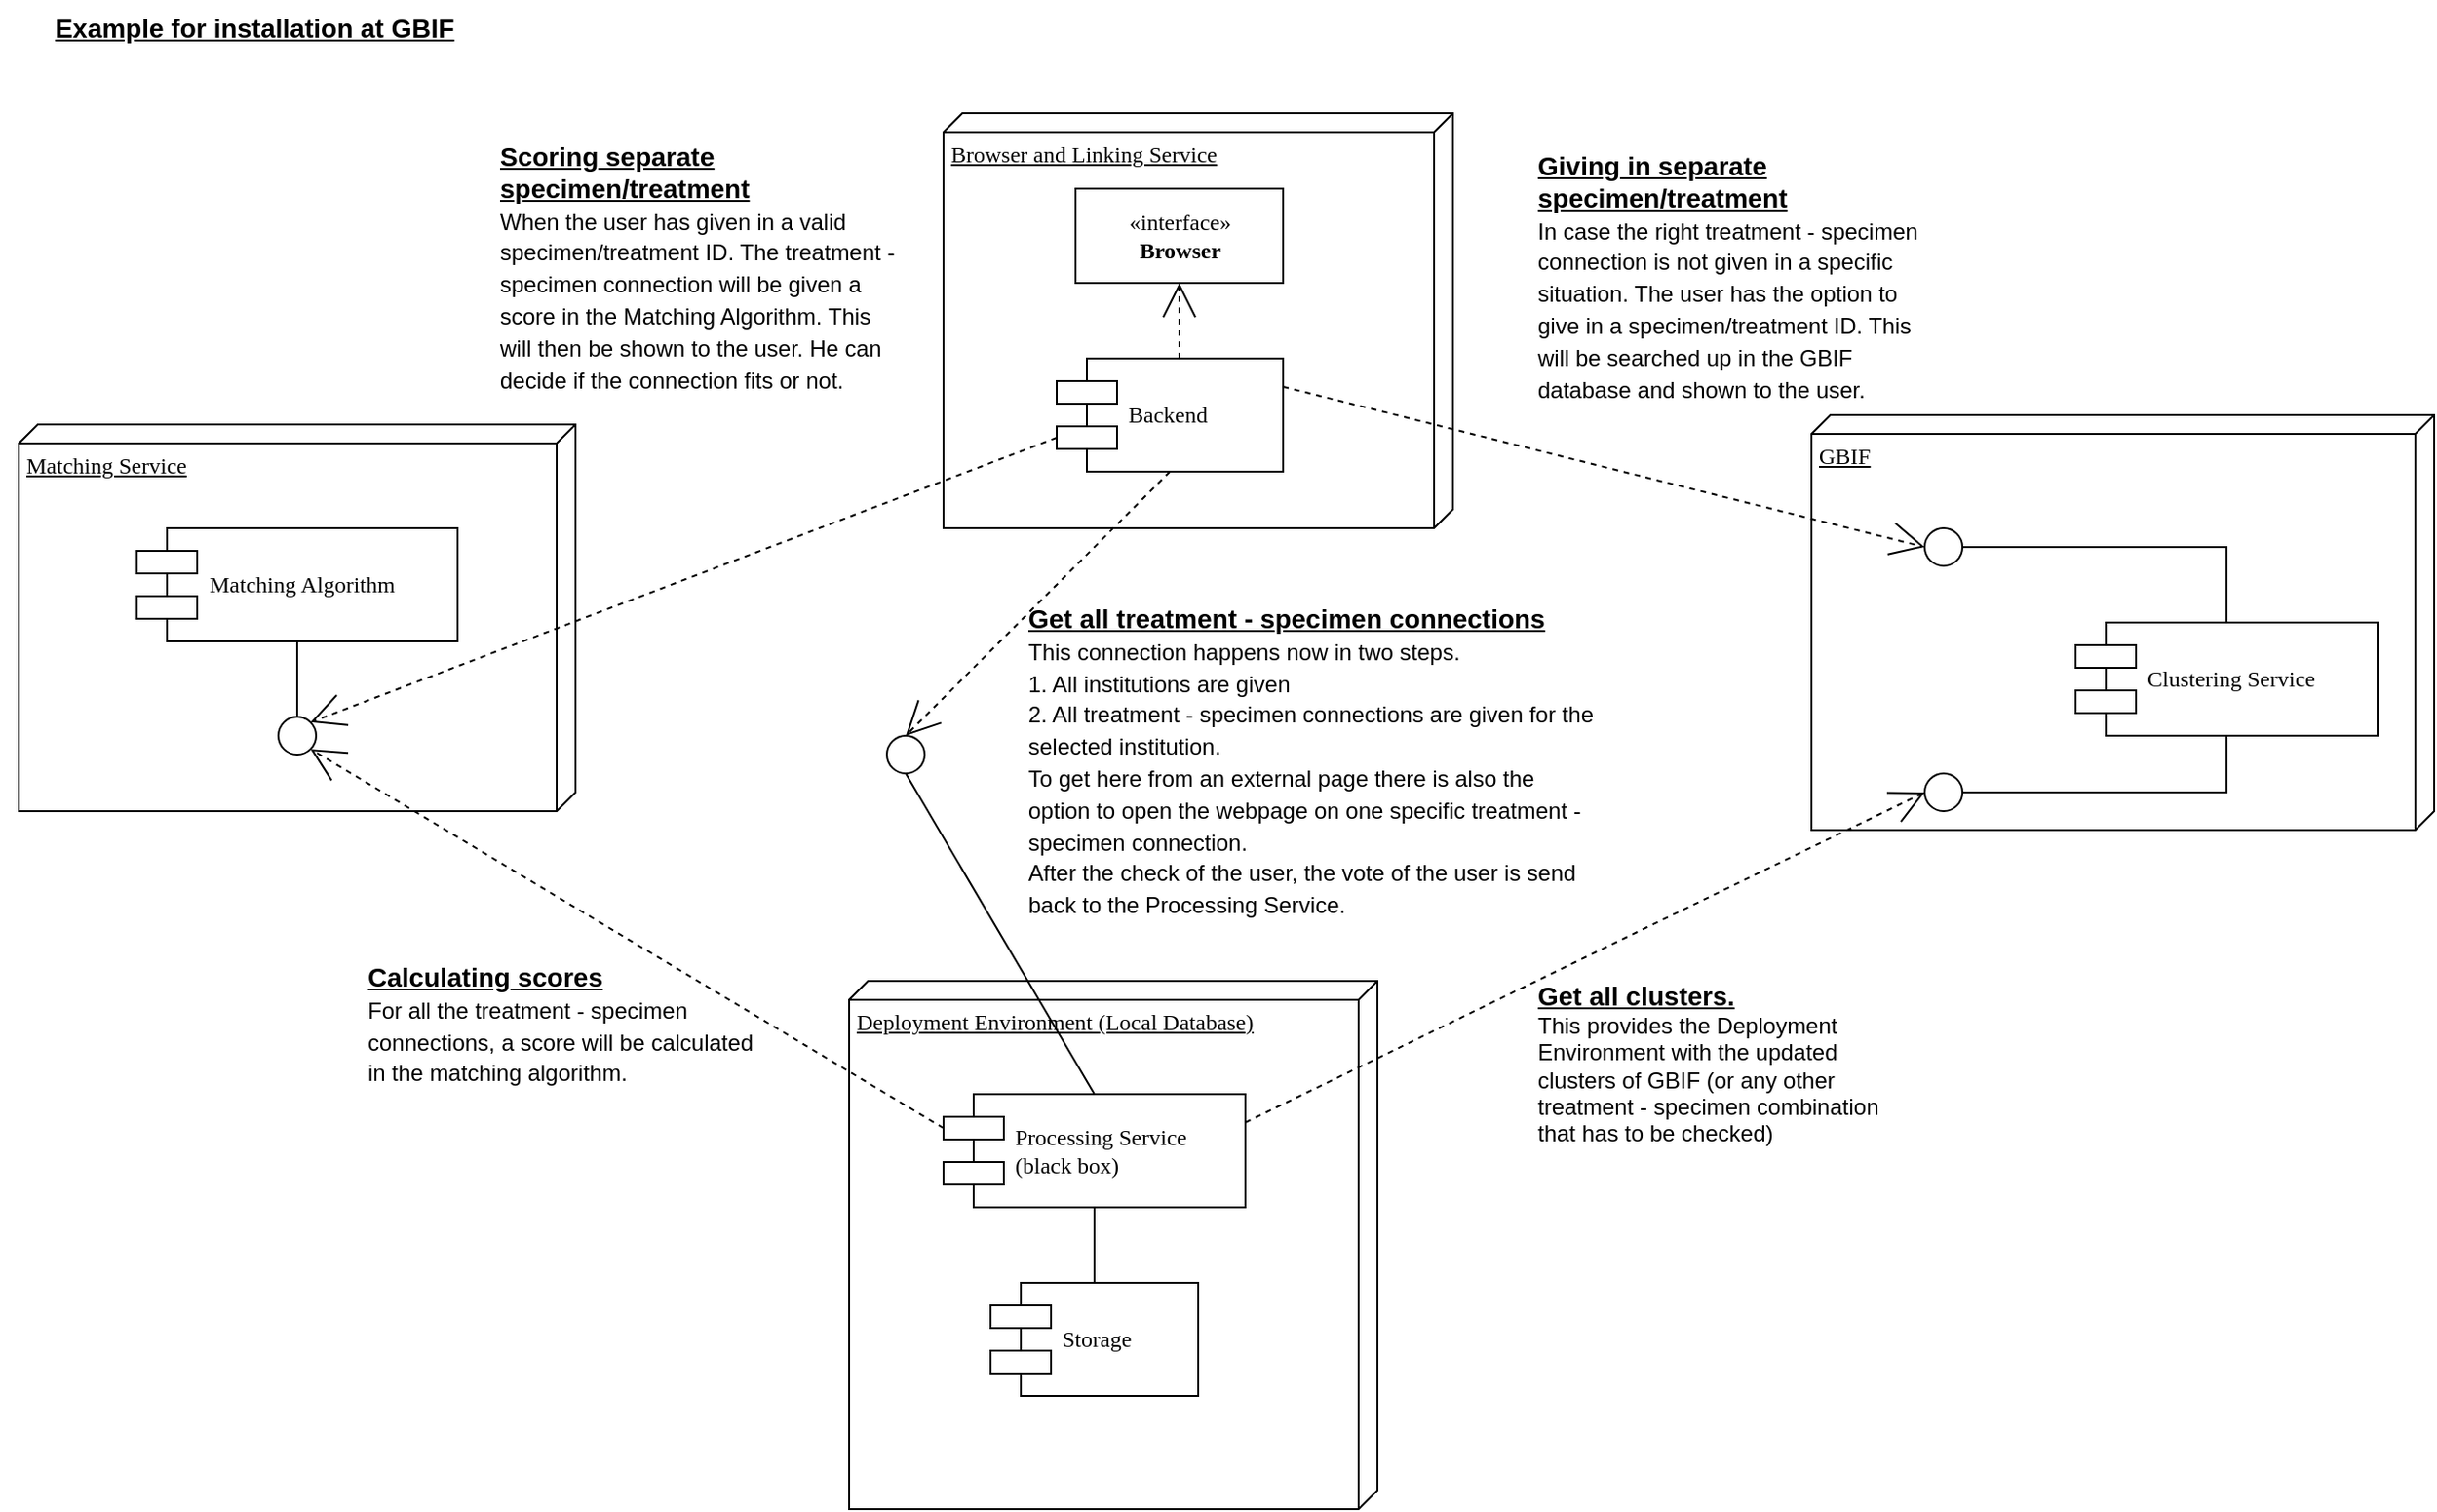 <mxfile version="17.1.4" type="github">
  <diagram name="Page-1" id="5f0bae14-7c28-e335-631c-24af17079c00">
    <mxGraphModel dx="2926" dy="1656" grid="1" gridSize="10" guides="1" tooltips="1" connect="1" arrows="1" fold="1" page="1" pageScale="1" pageWidth="1100" pageHeight="850" background="none" math="0" shadow="0">
      <root>
        <mxCell id="0" />
        <mxCell id="1" parent="0" />
        <mxCell id="2cUId1Mj0SEP48knJ0vh-4" value="Deployment Environment (Local Database)" style="verticalAlign=top;align=left;spacingTop=8;spacingLeft=2;spacingRight=12;shape=cube;size=10;direction=south;fontStyle=4;html=1;rounded=0;shadow=0;comic=0;labelBackgroundColor=none;strokeWidth=1;fontFamily=Verdana;fontSize=12" vertex="1" parent="1">
          <mxGeometry x="370" y="450" width="280" height="280" as="geometry" />
        </mxCell>
        <mxCell id="39150e848f15840c-1" value="&lt;div&gt;Browser and Linking Service&lt;/div&gt;&lt;div&gt;&lt;br&gt;&lt;/div&gt;" style="verticalAlign=top;align=left;spacingTop=8;spacingLeft=2;spacingRight=12;shape=cube;size=10;direction=south;fontStyle=4;html=1;rounded=0;shadow=0;comic=0;labelBackgroundColor=none;strokeWidth=1;fontFamily=Verdana;fontSize=12" parent="1" vertex="1">
          <mxGeometry x="420" y="-10" width="270" height="220" as="geometry" />
        </mxCell>
        <mxCell id="39150e848f15840c-2" value="&lt;div&gt;GBIF&lt;/div&gt;" style="verticalAlign=top;align=left;spacingTop=8;spacingLeft=2;spacingRight=12;shape=cube;size=10;direction=south;fontStyle=4;html=1;rounded=0;shadow=0;comic=0;labelBackgroundColor=none;strokeWidth=1;fontFamily=Verdana;fontSize=12" parent="1" vertex="1">
          <mxGeometry x="880" y="150" width="330" height="220" as="geometry" />
        </mxCell>
        <mxCell id="39150e848f15840c-3" value="&lt;div&gt;Matching Service&lt;/div&gt;&lt;div&gt;&lt;br&gt;&lt;/div&gt;" style="verticalAlign=top;align=left;spacingTop=8;spacingLeft=2;spacingRight=12;shape=cube;size=10;direction=south;fontStyle=4;html=1;rounded=0;shadow=0;comic=0;labelBackgroundColor=none;strokeWidth=1;fontFamily=Verdana;fontSize=12" parent="1" vertex="1">
          <mxGeometry x="-70" y="155" width="295" height="205" as="geometry" />
        </mxCell>
        <mxCell id="39150e848f15840c-4" value="«interface»&lt;br&gt;&lt;div&gt;&lt;b&gt;Browser&lt;/b&gt;&lt;/div&gt;" style="html=1;rounded=0;shadow=0;comic=0;labelBackgroundColor=none;strokeWidth=1;fontFamily=Verdana;fontSize=12;align=center;" parent="1" vertex="1">
          <mxGeometry x="490" y="30" width="110" height="50" as="geometry" />
        </mxCell>
        <mxCell id="39150e848f15840c-5" value="Backend" style="shape=component;align=left;spacingLeft=36;rounded=0;shadow=0;comic=0;labelBackgroundColor=none;strokeWidth=1;fontFamily=Verdana;fontSize=12;html=1;" parent="1" vertex="1">
          <mxGeometry x="480" y="120" width="120" height="60" as="geometry" />
        </mxCell>
        <mxCell id="39150e848f15840c-6" value="" style="ellipse;whiteSpace=wrap;html=1;rounded=0;shadow=0;comic=0;labelBackgroundColor=none;strokeWidth=1;fontFamily=Verdana;fontSize=12;align=center;" parent="1" vertex="1">
          <mxGeometry x="67.5" y="310" width="20" height="20" as="geometry" />
        </mxCell>
        <mxCell id="39150e848f15840c-7" value="&lt;div&gt;Clustering Service&lt;/div&gt;" style="shape=component;align=left;spacingLeft=36;rounded=0;shadow=0;comic=0;labelBackgroundColor=none;strokeWidth=1;fontFamily=Verdana;fontSize=12;html=1;" parent="1" vertex="1">
          <mxGeometry x="1020" y="260" width="160" height="60" as="geometry" />
        </mxCell>
        <mxCell id="39150e848f15840c-9" value="" style="ellipse;whiteSpace=wrap;html=1;rounded=0;shadow=0;comic=0;labelBackgroundColor=none;strokeWidth=1;fontFamily=Verdana;fontSize=12;align=center;" parent="1" vertex="1">
          <mxGeometry x="940" y="340" width="20" height="20" as="geometry" />
        </mxCell>
        <mxCell id="39150e848f15840c-10" value="&lt;div&gt;Matching Algorithm&lt;/div&gt;" style="shape=component;align=left;spacingLeft=36;rounded=0;shadow=0;comic=0;labelBackgroundColor=none;strokeWidth=1;fontFamily=Verdana;fontSize=12;html=1;" parent="1" vertex="1">
          <mxGeometry x="-7.5" y="210" width="170" height="60" as="geometry" />
        </mxCell>
        <mxCell id="39150e848f15840c-12" style="rounded=0;html=1;dashed=1;labelBackgroundColor=none;startArrow=none;startFill=0;startSize=8;endArrow=open;endFill=0;endSize=16;fontFamily=Verdana;fontSize=12;entryX=0;entryY=0.5;entryDx=0;entryDy=0;exitX=1;exitY=0.25;exitDx=0;exitDy=0;" parent="1" source="39150e848f15840c-5" target="2cUId1Mj0SEP48knJ0vh-14" edge="1">
          <mxGeometry relative="1" as="geometry">
            <mxPoint x="1050" y="340" as="sourcePoint" />
            <mxPoint x="860" y="410" as="targetPoint" />
          </mxGeometry>
        </mxCell>
        <mxCell id="39150e848f15840c-11" style="edgeStyle=none;rounded=0;html=1;dashed=1;labelBackgroundColor=none;startArrow=none;startFill=0;startSize=8;endArrow=open;endFill=0;endSize=16;fontFamily=Verdana;fontSize=12;exitX=0;exitY=0.3;exitDx=0;exitDy=0;entryX=1;entryY=1;entryDx=0;entryDy=0;" parent="1" source="2cUId1Mj0SEP48knJ0vh-9" target="39150e848f15840c-6" edge="1">
          <mxGeometry relative="1" as="geometry">
            <mxPoint x="972.08" y="360" as="sourcePoint" />
            <mxPoint x="720" y="442.98" as="targetPoint" />
          </mxGeometry>
        </mxCell>
        <mxCell id="39150e848f15840c-13" style="edgeStyle=elbowEdgeStyle;rounded=0;html=1;labelBackgroundColor=none;startArrow=none;startFill=0;startSize=8;endArrow=none;endFill=0;endSize=16;fontFamily=Verdana;fontSize=12;entryX=0.5;entryY=1;entryDx=0;entryDy=0;" parent="1" source="39150e848f15840c-9" target="39150e848f15840c-7" edge="1">
          <mxGeometry relative="1" as="geometry">
            <Array as="points">
              <mxPoint x="1100" y="350" />
              <mxPoint x="1100" y="340" />
            </Array>
          </mxGeometry>
        </mxCell>
        <mxCell id="39150e848f15840c-14" style="edgeStyle=elbowEdgeStyle;rounded=0;html=1;labelBackgroundColor=none;startArrow=none;startFill=0;startSize=8;endArrow=none;endFill=0;endSize=16;fontFamily=Verdana;fontSize=12;entryX=0.5;entryY=1;entryDx=0;entryDy=0;exitX=0.5;exitY=0;exitDx=0;exitDy=0;" parent="1" source="39150e848f15840c-6" target="39150e848f15840c-10" edge="1">
          <mxGeometry relative="1" as="geometry">
            <mxPoint x="177.5" y="265" as="sourcePoint" />
            <mxPoint x="-160" y="-120" as="targetPoint" />
          </mxGeometry>
        </mxCell>
        <mxCell id="39150e848f15840c-15" style="edgeStyle=orthogonalEdgeStyle;rounded=0;html=1;labelBackgroundColor=none;startArrow=none;startFill=0;startSize=8;endArrow=open;endFill=0;endSize=16;fontFamily=Verdana;fontSize=12;dashed=1;entryX=0.5;entryY=1;entryDx=0;entryDy=0;" parent="1" source="39150e848f15840c-5" target="39150e848f15840c-4" edge="1">
          <mxGeometry relative="1" as="geometry">
            <Array as="points">
              <mxPoint x="495" y="160" />
              <mxPoint x="495" y="160" />
            </Array>
          </mxGeometry>
        </mxCell>
        <mxCell id="2cUId1Mj0SEP48knJ0vh-8" value="&lt;div&gt;Storage&lt;/div&gt;" style="shape=component;align=left;spacingLeft=36;rounded=0;shadow=0;comic=0;labelBackgroundColor=none;strokeWidth=1;fontFamily=Verdana;fontSize=12;html=1;" vertex="1" parent="1">
          <mxGeometry x="445" y="610" width="110" height="60" as="geometry" />
        </mxCell>
        <mxCell id="2cUId1Mj0SEP48knJ0vh-9" value="&lt;div&gt;Processing Service&lt;/div&gt;&lt;div&gt;(black box)&lt;br&gt;&lt;/div&gt;" style="shape=component;align=left;spacingLeft=36;rounded=0;shadow=0;comic=0;labelBackgroundColor=none;strokeWidth=1;fontFamily=Verdana;fontSize=12;html=1;" vertex="1" parent="1">
          <mxGeometry x="420" y="510" width="160" height="60" as="geometry" />
        </mxCell>
        <mxCell id="2cUId1Mj0SEP48knJ0vh-12" style="edgeStyle=orthogonalEdgeStyle;rounded=0;html=1;labelBackgroundColor=none;startArrow=none;startFill=0;startSize=8;endArrow=none;endFill=0;endSize=16;fontFamily=Verdana;fontSize=12;entryX=0.5;entryY=0;entryDx=0;entryDy=0;exitX=0.5;exitY=1;exitDx=0;exitDy=0;" edge="1" parent="1" source="2cUId1Mj0SEP48knJ0vh-9" target="2cUId1Mj0SEP48knJ0vh-8">
          <mxGeometry relative="1" as="geometry">
            <Array as="points" />
            <mxPoint x="855" y="310" as="sourcePoint" />
            <mxPoint x="1050" y="285" as="targetPoint" />
          </mxGeometry>
        </mxCell>
        <mxCell id="2cUId1Mj0SEP48knJ0vh-14" value="" style="ellipse;whiteSpace=wrap;html=1;rounded=0;shadow=0;comic=0;labelBackgroundColor=none;strokeWidth=1;fontFamily=Verdana;fontSize=12;align=center;" vertex="1" parent="1">
          <mxGeometry x="940" y="210" width="20" height="20" as="geometry" />
        </mxCell>
        <mxCell id="2cUId1Mj0SEP48knJ0vh-15" style="edgeStyle=elbowEdgeStyle;rounded=0;html=1;labelBackgroundColor=none;startArrow=none;startFill=0;startSize=8;endArrow=none;endFill=0;endSize=16;fontFamily=Verdana;fontSize=12;entryX=0.5;entryY=0;entryDx=0;entryDy=0;exitX=1;exitY=0.5;exitDx=0;exitDy=0;" edge="1" parent="1" source="2cUId1Mj0SEP48knJ0vh-14" target="39150e848f15840c-7">
          <mxGeometry relative="1" as="geometry">
            <mxPoint x="1000" y="220" as="sourcePoint" />
            <mxPoint x="1140" y="190" as="targetPoint" />
            <Array as="points">
              <mxPoint x="1100" y="240" />
              <mxPoint x="1140" y="210" />
            </Array>
          </mxGeometry>
        </mxCell>
        <mxCell id="2cUId1Mj0SEP48knJ0vh-16" style="rounded=0;html=1;dashed=1;labelBackgroundColor=none;startArrow=none;startFill=0;startSize=8;endArrow=open;endFill=0;endSize=16;fontFamily=Verdana;fontSize=12;entryX=1;entryY=0;entryDx=0;entryDy=0;exitX=0;exitY=0.7;exitDx=0;exitDy=0;" edge="1" parent="1" source="39150e848f15840c-5" target="39150e848f15840c-6">
          <mxGeometry relative="1" as="geometry">
            <mxPoint x="560" y="200" as="sourcePoint" />
            <mxPoint x="810" y="120" as="targetPoint" />
          </mxGeometry>
        </mxCell>
        <mxCell id="2cUId1Mj0SEP48knJ0vh-17" style="edgeStyle=none;rounded=0;html=1;dashed=1;labelBackgroundColor=none;startArrow=none;startFill=0;startSize=8;endArrow=open;endFill=0;endSize=16;fontFamily=Verdana;fontSize=12;exitX=1;exitY=0.25;exitDx=0;exitDy=0;entryX=0;entryY=0.5;entryDx=0;entryDy=0;" edge="1" parent="1" source="2cUId1Mj0SEP48knJ0vh-9" target="39150e848f15840c-9">
          <mxGeometry relative="1" as="geometry">
            <mxPoint x="262.08" y="397.02" as="sourcePoint" />
            <mxPoint x="517.5" y="425" as="targetPoint" />
          </mxGeometry>
        </mxCell>
        <mxCell id="2cUId1Mj0SEP48knJ0vh-26" value="&lt;div&gt;&lt;u&gt;&lt;b&gt;&lt;font style=&quot;font-size: 14px&quot;&gt;Get all clusters.&lt;/font&gt;&lt;/b&gt;&lt;/u&gt;&lt;/div&gt;&lt;div&gt;This provides the Deployment &lt;br&gt;Environment with the updated clusters of GBIF (or any other treatment - specimen combination that has to be checked)&lt;br&gt;&lt;/div&gt;" style="text;html=1;strokeColor=none;fillColor=none;spacing=5;spacingTop=-20;whiteSpace=wrap;overflow=hidden;rounded=0;" vertex="1" parent="1">
          <mxGeometry x="730" y="460" width="190" height="120" as="geometry" />
        </mxCell>
        <mxCell id="2cUId1Mj0SEP48knJ0vh-30" value="" style="ellipse;whiteSpace=wrap;html=1;rounded=0;shadow=0;comic=0;labelBackgroundColor=none;strokeWidth=1;fontFamily=Verdana;fontSize=12;align=center;" vertex="1" parent="1">
          <mxGeometry x="390" y="320" width="20" height="20" as="geometry" />
        </mxCell>
        <mxCell id="2cUId1Mj0SEP48knJ0vh-32" style="rounded=0;html=1;labelBackgroundColor=none;startArrow=none;startFill=0;startSize=8;endArrow=none;endFill=0;endSize=16;fontFamily=Verdana;fontSize=12;entryX=0.5;entryY=0;entryDx=0;entryDy=0;exitX=0.5;exitY=1;exitDx=0;exitDy=0;" edge="1" parent="1" source="2cUId1Mj0SEP48knJ0vh-30" target="2cUId1Mj0SEP48knJ0vh-9">
          <mxGeometry relative="1" as="geometry">
            <mxPoint x="600" y="340" as="sourcePoint" />
            <mxPoint x="740" y="310" as="targetPoint" />
          </mxGeometry>
        </mxCell>
        <mxCell id="2cUId1Mj0SEP48knJ0vh-33" style="rounded=0;html=1;dashed=1;labelBackgroundColor=none;startArrow=none;startFill=0;startSize=8;endArrow=open;endFill=0;endSize=16;fontFamily=Verdana;fontSize=12;entryX=0.5;entryY=0;entryDx=0;entryDy=0;exitX=0.5;exitY=1;exitDx=0;exitDy=0;" edge="1" parent="1" source="39150e848f15840c-5" target="2cUId1Mj0SEP48knJ0vh-30">
          <mxGeometry relative="1" as="geometry">
            <mxPoint x="440" y="212" as="sourcePoint" />
            <mxPoint x="94.571" y="322.929" as="targetPoint" />
          </mxGeometry>
        </mxCell>
        <mxCell id="2cUId1Mj0SEP48knJ0vh-34" value="&lt;div&gt;&lt;u&gt;&lt;b&gt;Calculating scores&lt;/b&gt;&lt;/u&gt;&lt;/div&gt;&lt;div&gt;&lt;font style=&quot;font-size: 12px&quot;&gt;For all the treatment - specimen connections, a score will be calculated in the matching algorithm. &lt;/font&gt;&lt;/div&gt;" style="text;html=1;strokeColor=none;fillColor=none;spacing=5;spacingTop=-20;whiteSpace=wrap;overflow=hidden;rounded=0;fontSize=14;" vertex="1" parent="1">
          <mxGeometry x="110" y="450" width="220" height="70" as="geometry" />
        </mxCell>
        <mxCell id="2cUId1Mj0SEP48knJ0vh-35" value="&lt;div&gt;&lt;font style=&quot;font-size: 14px&quot;&gt;&lt;u&gt;&lt;b&gt;Example for installation at GBIF&lt;/b&gt;&lt;/u&gt;&lt;/font&gt;&lt;/div&gt;" style="text;html=1;strokeColor=none;fillColor=none;align=center;verticalAlign=middle;whiteSpace=wrap;rounded=0;fontSize=12;" vertex="1" parent="1">
          <mxGeometry x="-80" y="-70" width="270" height="30" as="geometry" />
        </mxCell>
        <mxCell id="2cUId1Mj0SEP48knJ0vh-37" value="&lt;div&gt;&lt;u&gt;&lt;b&gt;Get all treatment - specimen connections&lt;br&gt;&lt;/b&gt;&lt;/u&gt;&lt;/div&gt;&lt;div&gt;&lt;font style=&quot;font-size: 12px&quot;&gt;This connection happens now in two steps. &lt;/font&gt;&lt;br&gt;&lt;/div&gt;&lt;div&gt;&lt;font style=&quot;font-size: 12px&quot;&gt;1. All institutions are given&lt;/font&gt;&lt;/div&gt;&lt;div&gt;&lt;font style=&quot;font-size: 12px&quot;&gt;2. All treatment - specimen connections are given for the selected institution.&lt;/font&gt;&lt;/div&gt;&lt;div&gt;&lt;font style=&quot;font-size: 12px&quot;&gt;To get here from an external page there is also the option to open the webpage on one specific treatment - specimen connection.&lt;/font&gt;&lt;/div&gt;&lt;div&gt;&lt;font style=&quot;font-size: 12px&quot;&gt;After the check of the user, the vote of the user is send back to the Processing Service.&lt;/font&gt;&lt;br&gt;&lt;/div&gt;" style="text;html=1;strokeColor=none;fillColor=none;spacing=5;spacingTop=-20;whiteSpace=wrap;overflow=hidden;rounded=0;fontSize=14;" vertex="1" parent="1">
          <mxGeometry x="460" y="260" width="310" height="160" as="geometry" />
        </mxCell>
        <mxCell id="2cUId1Mj0SEP48knJ0vh-39" value="&lt;div&gt;&lt;u&gt;&lt;b&gt;Giving in separate specimen/treatment&lt;br&gt;&lt;/b&gt;&lt;/u&gt;&lt;/div&gt;&lt;font style=&quot;font-size: 12px&quot;&gt;In case the right treatment - specimen connection is not given in a specific situation. The user has the option to give in a specimen/treatment ID. This will be searched up in the GBIF database and shown to the user.&lt;/font&gt;" style="text;html=1;strokeColor=none;fillColor=none;spacing=5;spacingTop=-20;whiteSpace=wrap;overflow=hidden;rounded=0;fontSize=14;" vertex="1" parent="1">
          <mxGeometry x="730" y="20" width="220" height="135" as="geometry" />
        </mxCell>
        <mxCell id="2cUId1Mj0SEP48knJ0vh-41" value="&lt;div&gt;&lt;u&gt;&lt;b&gt;Scoring separate specimen/treatment&lt;br&gt;&lt;/b&gt;&lt;/u&gt;&lt;/div&gt;&lt;font style=&quot;font-size: 12px&quot;&gt;When the user has given in a valid specimen/treatment ID. The treatment - specimen connection will be given a score in the Matching Algorithm. This will then be shown to the user. He can decide if the connection fits or not.&lt;/font&gt;" style="text;html=1;strokeColor=none;fillColor=none;spacing=5;spacingTop=-20;whiteSpace=wrap;overflow=hidden;rounded=0;fontSize=14;" vertex="1" parent="1">
          <mxGeometry x="180" y="15" width="220" height="135" as="geometry" />
        </mxCell>
      </root>
    </mxGraphModel>
  </diagram>
</mxfile>
